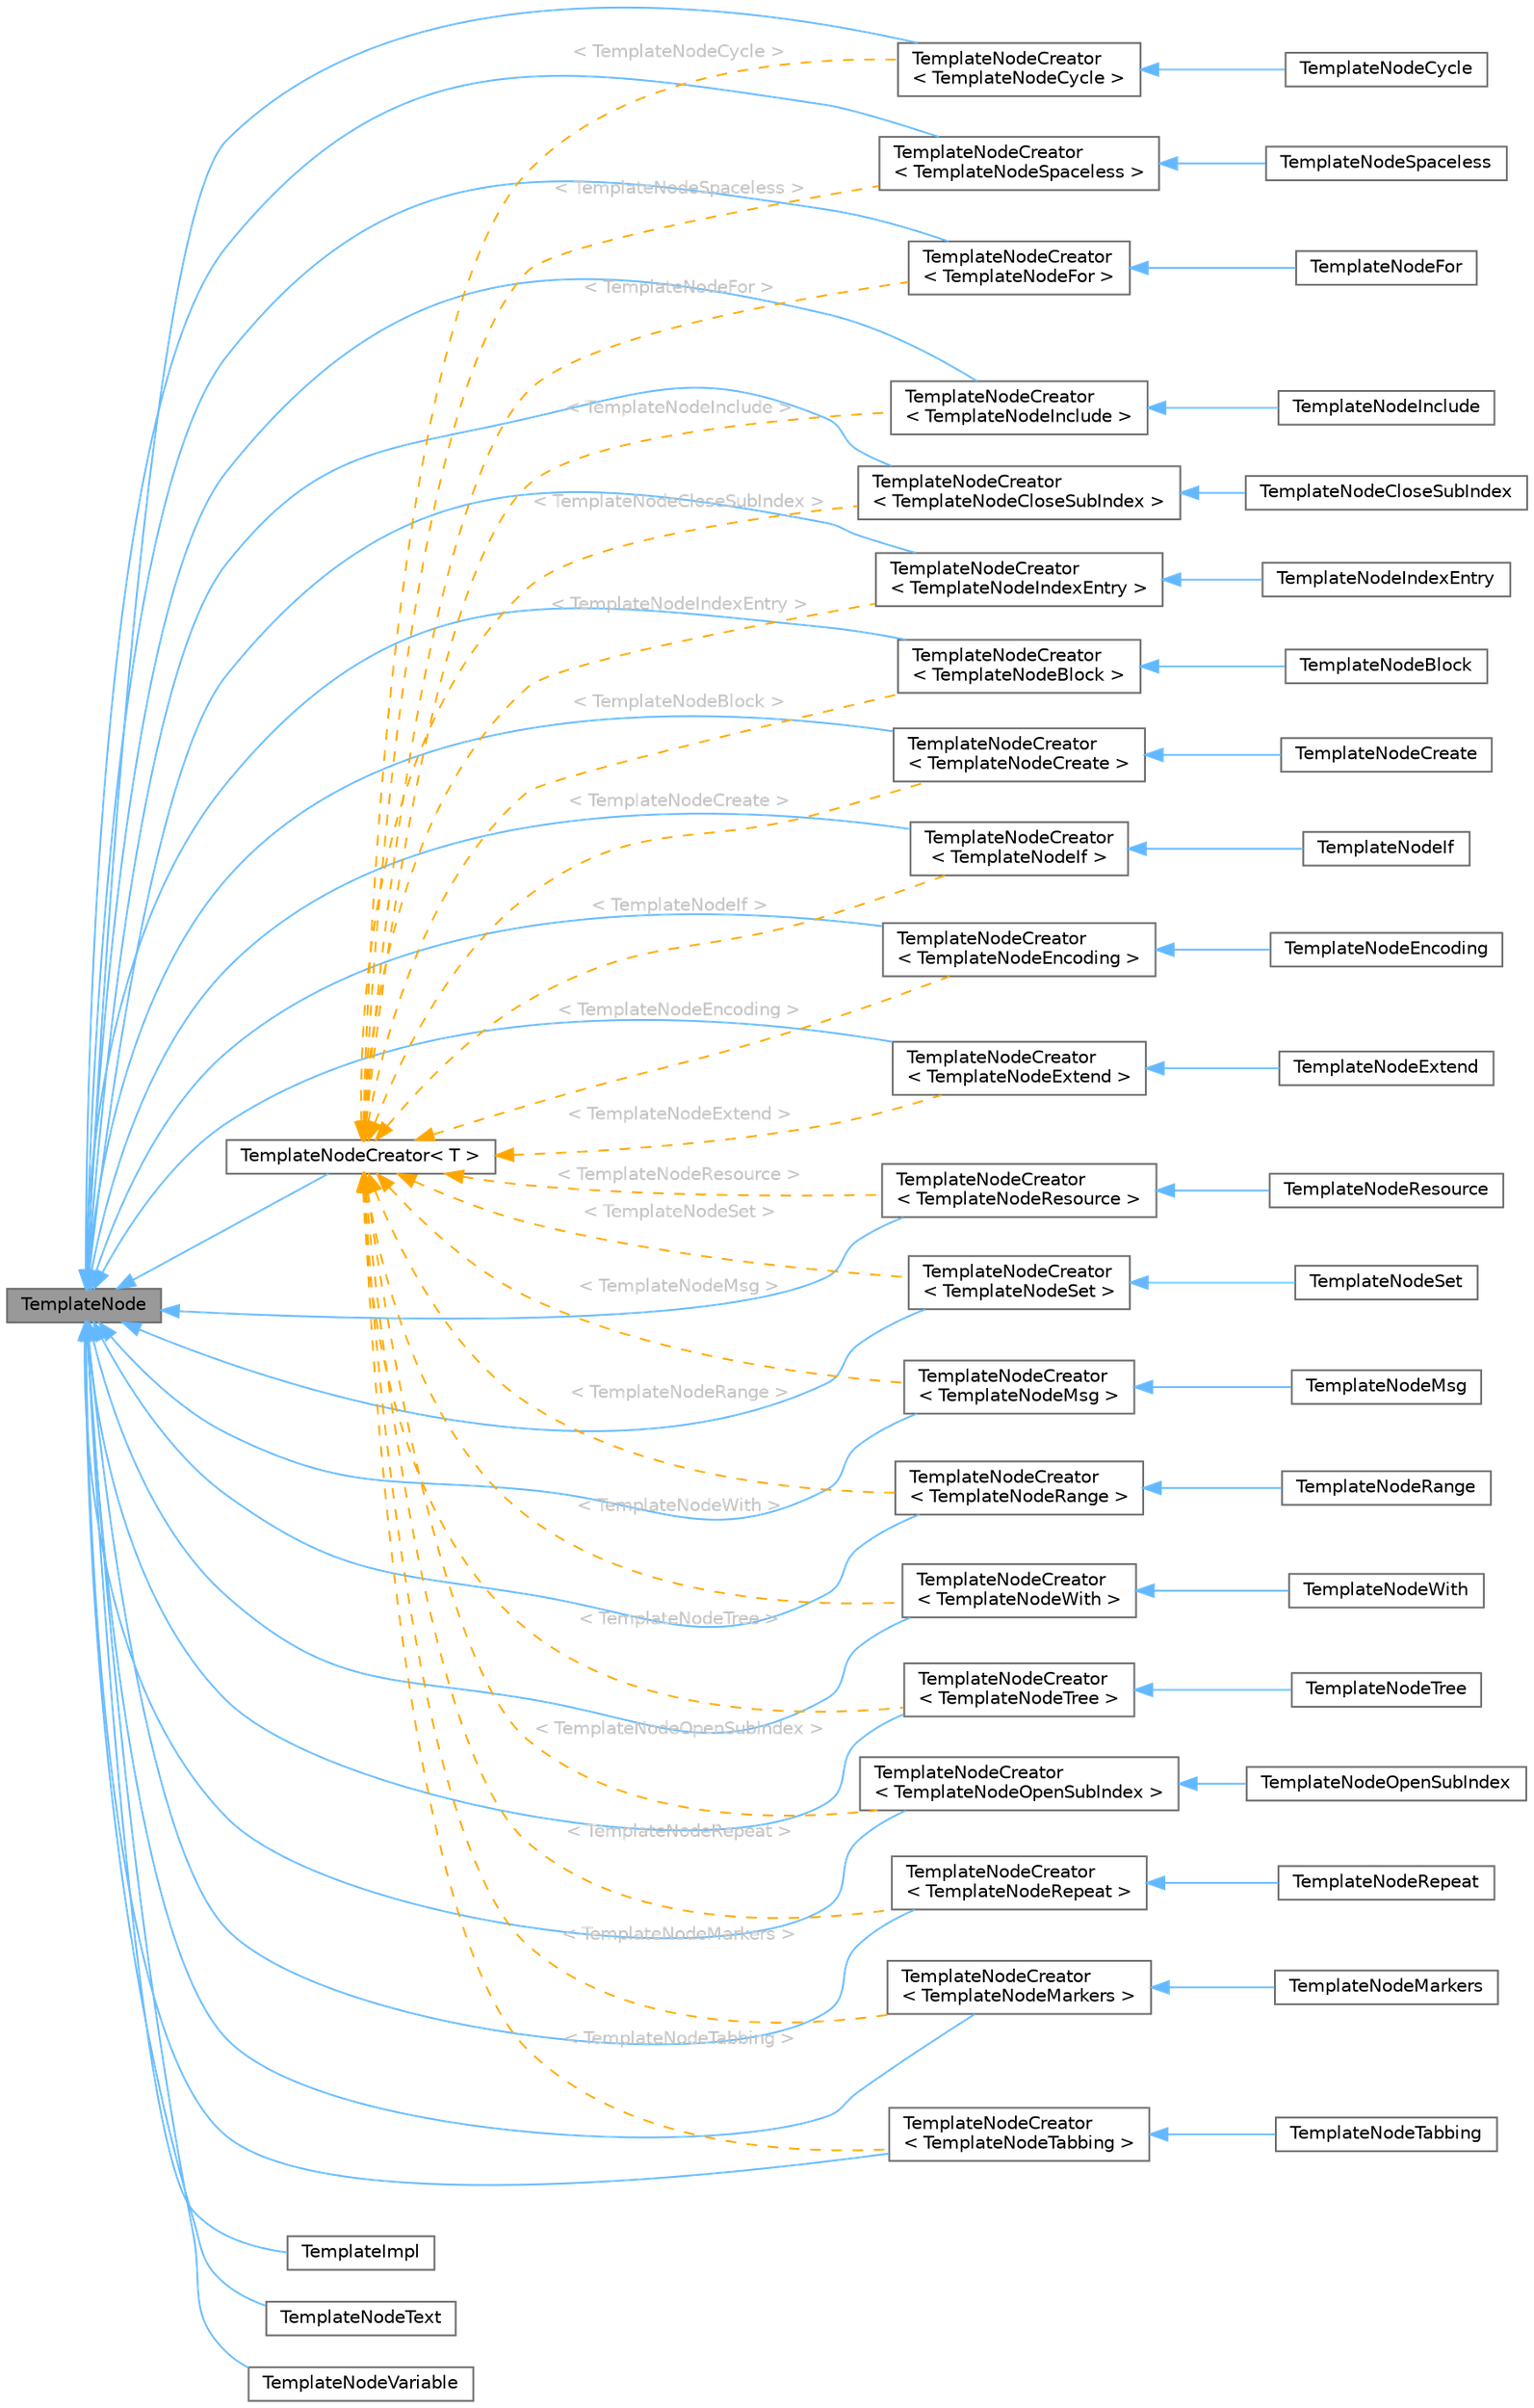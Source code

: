 digraph "TemplateNode"
{
 // INTERACTIVE_SVG=YES
 // LATEX_PDF_SIZE
  bgcolor="transparent";
  edge [fontname=Helvetica,fontsize=10,labelfontname=Helvetica,labelfontsize=10];
  node [fontname=Helvetica,fontsize=10,shape=box,height=0.2,width=0.4];
  rankdir="LR";
  Node1 [id="Node000001",label="TemplateNode",height=0.2,width=0.4,color="gray40", fillcolor="grey60", style="filled", fontcolor="black",tooltip="Base class of all nodes in a template's AST."];
  Node1 -> Node2 [id="edge1_Node000001_Node000002",dir="back",color="steelblue1",style="solid",tooltip=" "];
  Node2 [id="Node000002",label="TemplateNodeCreator\l\< TemplateNodeBlock \>",height=0.2,width=0.4,color="gray40", fillcolor="white", style="filled",URL="$d8/d78/class_template_node_creator.html",tooltip=" "];
  Node2 -> Node3 [id="edge2_Node000002_Node000003",dir="back",color="steelblue1",style="solid",tooltip=" "];
  Node3 [id="Node000003",label="TemplateNodeBlock",height=0.2,width=0.4,color="gray40", fillcolor="white", style="filled",URL="$d2/de0/class_template_node_block.html",tooltip="Class representing a 'block' tag in a template."];
  Node1 -> Node4 [id="edge3_Node000001_Node000004",dir="back",color="steelblue1",style="solid",tooltip=" "];
  Node4 [id="Node000004",label="TemplateNodeCreator\l\< TemplateNodeCloseSubIndex \>",height=0.2,width=0.4,color="gray40", fillcolor="white", style="filled",URL="$d8/d78/class_template_node_creator.html",tooltip=" "];
  Node4 -> Node5 [id="edge4_Node000004_Node000005",dir="back",color="steelblue1",style="solid",tooltip=" "];
  Node5 [id="Node000005",label="TemplateNodeCloseSubIndex",height=0.2,width=0.4,color="gray40", fillcolor="white", style="filled",URL="$dd/dff/class_template_node_close_sub_index.html",tooltip="Class representing an 'closesubindex' tag in a template."];
  Node1 -> Node6 [id="edge5_Node000001_Node000006",dir="back",color="steelblue1",style="solid",tooltip=" "];
  Node6 [id="Node000006",label="TemplateNodeCreator\l\< TemplateNodeCreate \>",height=0.2,width=0.4,color="gray40", fillcolor="white", style="filled",URL="$d8/d78/class_template_node_creator.html",tooltip=" "];
  Node6 -> Node7 [id="edge6_Node000006_Node000007",dir="back",color="steelblue1",style="solid",tooltip=" "];
  Node7 [id="Node000007",label="TemplateNodeCreate",height=0.2,width=0.4,color="gray40", fillcolor="white", style="filled",URL="$d5/dcd/class_template_node_create.html",tooltip="Class representing an 'create' tag in a template."];
  Node1 -> Node8 [id="edge7_Node000001_Node000008",dir="back",color="steelblue1",style="solid",tooltip=" "];
  Node8 [id="Node000008",label="TemplateNodeCreator\l\< TemplateNodeCycle \>",height=0.2,width=0.4,color="gray40", fillcolor="white", style="filled",URL="$d8/d78/class_template_node_creator.html",tooltip=" "];
  Node8 -> Node9 [id="edge8_Node000008_Node000009",dir="back",color="steelblue1",style="solid",tooltip=" "];
  Node9 [id="Node000009",label="TemplateNodeCycle",height=0.2,width=0.4,color="gray40", fillcolor="white", style="filled",URL="$d3/d37/class_template_node_cycle.html",tooltip="Class representing an 'cycle' tag in a template."];
  Node1 -> Node10 [id="edge9_Node000001_Node000010",dir="back",color="steelblue1",style="solid",tooltip=" "];
  Node10 [id="Node000010",label="TemplateNodeCreator\l\< TemplateNodeEncoding \>",height=0.2,width=0.4,color="gray40", fillcolor="white", style="filled",URL="$d8/d78/class_template_node_creator.html",tooltip=" "];
  Node10 -> Node11 [id="edge10_Node000010_Node000011",dir="back",color="steelblue1",style="solid",tooltip=" "];
  Node11 [id="Node000011",label="TemplateNodeEncoding",height=0.2,width=0.4,color="gray40", fillcolor="white", style="filled",URL="$d3/d38/class_template_node_encoding.html",tooltip="Class representing the 'encoding' tag in a template."];
  Node1 -> Node12 [id="edge11_Node000001_Node000012",dir="back",color="steelblue1",style="solid",tooltip=" "];
  Node12 [id="Node000012",label="TemplateNodeCreator\l\< TemplateNodeExtend \>",height=0.2,width=0.4,color="gray40", fillcolor="white", style="filled",URL="$d8/d78/class_template_node_creator.html",tooltip=" "];
  Node12 -> Node13 [id="edge12_Node000012_Node000013",dir="back",color="steelblue1",style="solid",tooltip=" "];
  Node13 [id="Node000013",label="TemplateNodeExtend",height=0.2,width=0.4,color="gray40", fillcolor="white", style="filled",URL="$d0/d21/class_template_node_extend.html",tooltip="Class representing a 'extend' tag in a template."];
  Node1 -> Node14 [id="edge13_Node000001_Node000014",dir="back",color="steelblue1",style="solid",tooltip=" "];
  Node14 [id="Node000014",label="TemplateNodeCreator\l\< TemplateNodeFor \>",height=0.2,width=0.4,color="gray40", fillcolor="white", style="filled",URL="$d8/d78/class_template_node_creator.html",tooltip=" "];
  Node14 -> Node15 [id="edge14_Node000014_Node000015",dir="back",color="steelblue1",style="solid",tooltip=" "];
  Node15 [id="Node000015",label="TemplateNodeFor",height=0.2,width=0.4,color="gray40", fillcolor="white", style="filled",URL="$d5/da1/class_template_node_for.html",tooltip="Class representing a 'for' tag in a template."];
  Node1 -> Node16 [id="edge15_Node000001_Node000016",dir="back",color="steelblue1",style="solid",tooltip=" "];
  Node16 [id="Node000016",label="TemplateNodeCreator\l\< TemplateNodeIf \>",height=0.2,width=0.4,color="gray40", fillcolor="white", style="filled",URL="$d8/d78/class_template_node_creator.html",tooltip=" "];
  Node16 -> Node17 [id="edge16_Node000016_Node000017",dir="back",color="steelblue1",style="solid",tooltip=" "];
  Node17 [id="Node000017",label="TemplateNodeIf",height=0.2,width=0.4,color="gray40", fillcolor="white", style="filled",URL="$d8/d38/class_template_node_if.html",tooltip="Class representing an 'if' tag in a template."];
  Node1 -> Node18 [id="edge17_Node000001_Node000018",dir="back",color="steelblue1",style="solid",tooltip=" "];
  Node18 [id="Node000018",label="TemplateNodeCreator\l\< TemplateNodeInclude \>",height=0.2,width=0.4,color="gray40", fillcolor="white", style="filled",URL="$d8/d78/class_template_node_creator.html",tooltip=" "];
  Node18 -> Node19 [id="edge18_Node000018_Node000019",dir="back",color="steelblue1",style="solid",tooltip=" "];
  Node19 [id="Node000019",label="TemplateNodeInclude",height=0.2,width=0.4,color="gray40", fillcolor="white", style="filled",URL="$da/d4b/class_template_node_include.html",tooltip="Class representing an 'include' tag in a template."];
  Node1 -> Node20 [id="edge19_Node000001_Node000020",dir="back",color="steelblue1",style="solid",tooltip=" "];
  Node20 [id="Node000020",label="TemplateNodeCreator\l\< TemplateNodeIndexEntry \>",height=0.2,width=0.4,color="gray40", fillcolor="white", style="filled",URL="$d8/d78/class_template_node_creator.html",tooltip=" "];
  Node20 -> Node21 [id="edge20_Node000020_Node000021",dir="back",color="steelblue1",style="solid",tooltip=" "];
  Node21 [id="Node000021",label="TemplateNodeIndexEntry",height=0.2,width=0.4,color="gray40", fillcolor="white", style="filled",URL="$da/ddd/class_template_node_index_entry.html",tooltip="Class representing an 'indexentry' tag in a template."];
  Node1 -> Node22 [id="edge21_Node000001_Node000022",dir="back",color="steelblue1",style="solid",tooltip=" "];
  Node22 [id="Node000022",label="TemplateNodeCreator\l\< TemplateNodeMarkers \>",height=0.2,width=0.4,color="gray40", fillcolor="white", style="filled",URL="$d8/d78/class_template_node_creator.html",tooltip=" "];
  Node22 -> Node23 [id="edge22_Node000022_Node000023",dir="back",color="steelblue1",style="solid",tooltip=" "];
  Node23 [id="Node000023",label="TemplateNodeMarkers",height=0.2,width=0.4,color="gray40", fillcolor="white", style="filled",URL="$d9/d8f/class_template_node_markers.html",tooltip="Class representing an 'markers' tag in a template."];
  Node1 -> Node24 [id="edge23_Node000001_Node000024",dir="back",color="steelblue1",style="solid",tooltip=" "];
  Node24 [id="Node000024",label="TemplateNodeCreator\l\< TemplateNodeMsg \>",height=0.2,width=0.4,color="gray40", fillcolor="white", style="filled",URL="$d8/d78/class_template_node_creator.html",tooltip=" "];
  Node24 -> Node25 [id="edge24_Node000024_Node000025",dir="back",color="steelblue1",style="solid",tooltip=" "];
  Node25 [id="Node000025",label="TemplateNodeMsg",height=0.2,width=0.4,color="gray40", fillcolor="white", style="filled",URL="$d4/d50/class_template_node_msg.html",tooltip="Class representing an 'markers' tag in a template."];
  Node1 -> Node26 [id="edge25_Node000001_Node000026",dir="back",color="steelblue1",style="solid",tooltip=" "];
  Node26 [id="Node000026",label="TemplateNodeCreator\l\< TemplateNodeOpenSubIndex \>",height=0.2,width=0.4,color="gray40", fillcolor="white", style="filled",URL="$d8/d78/class_template_node_creator.html",tooltip=" "];
  Node26 -> Node27 [id="edge26_Node000026_Node000027",dir="back",color="steelblue1",style="solid",tooltip=" "];
  Node27 [id="Node000027",label="TemplateNodeOpenSubIndex",height=0.2,width=0.4,color="gray40", fillcolor="white", style="filled",URL="$d6/d20/class_template_node_open_sub_index.html",tooltip="Class representing an 'opensubindex' tag in a template."];
  Node1 -> Node28 [id="edge27_Node000001_Node000028",dir="back",color="steelblue1",style="solid",tooltip=" "];
  Node28 [id="Node000028",label="TemplateNodeCreator\l\< TemplateNodeRange \>",height=0.2,width=0.4,color="gray40", fillcolor="white", style="filled",URL="$d8/d78/class_template_node_creator.html",tooltip=" "];
  Node28 -> Node29 [id="edge28_Node000028_Node000029",dir="back",color="steelblue1",style="solid",tooltip=" "];
  Node29 [id="Node000029",label="TemplateNodeRange",height=0.2,width=0.4,color="gray40", fillcolor="white", style="filled",URL="$d6/d83/class_template_node_range.html",tooltip="Class representing a 'range' tag in a template."];
  Node1 -> Node30 [id="edge29_Node000001_Node000030",dir="back",color="steelblue1",style="solid",tooltip=" "];
  Node30 [id="Node000030",label="TemplateNodeCreator\l\< TemplateNodeRepeat \>",height=0.2,width=0.4,color="gray40", fillcolor="white", style="filled",URL="$d8/d78/class_template_node_creator.html",tooltip=" "];
  Node30 -> Node31 [id="edge30_Node000030_Node000031",dir="back",color="steelblue1",style="solid",tooltip=" "];
  Node31 [id="Node000031",label="TemplateNodeRepeat",height=0.2,width=0.4,color="gray40", fillcolor="white", style="filled",URL="$db/d54/class_template_node_repeat.html",tooltip="Class representing a 'for' tag in a template."];
  Node1 -> Node32 [id="edge31_Node000001_Node000032",dir="back",color="steelblue1",style="solid",tooltip=" "];
  Node32 [id="Node000032",label="TemplateNodeCreator\l\< TemplateNodeResource \>",height=0.2,width=0.4,color="gray40", fillcolor="white", style="filled",URL="$d8/d78/class_template_node_creator.html",tooltip=" "];
  Node32 -> Node33 [id="edge32_Node000032_Node000033",dir="back",color="steelblue1",style="solid",tooltip=" "];
  Node33 [id="Node000033",label="TemplateNodeResource",height=0.2,width=0.4,color="gray40", fillcolor="white", style="filled",URL="$d8/d57/class_template_node_resource.html",tooltip="Class representing an 'markers' tag in a template."];
  Node1 -> Node34 [id="edge33_Node000001_Node000034",dir="back",color="steelblue1",style="solid",tooltip=" "];
  Node34 [id="Node000034",label="TemplateNodeCreator\l\< TemplateNodeSet \>",height=0.2,width=0.4,color="gray40", fillcolor="white", style="filled",URL="$d8/d78/class_template_node_creator.html",tooltip=" "];
  Node34 -> Node35 [id="edge34_Node000034_Node000035",dir="back",color="steelblue1",style="solid",tooltip=" "];
  Node35 [id="Node000035",label="TemplateNodeSet",height=0.2,width=0.4,color="gray40", fillcolor="white", style="filled",URL="$d3/d86/class_template_node_set.html",tooltip="Class representing an 'set' tag in a template."];
  Node1 -> Node36 [id="edge35_Node000001_Node000036",dir="back",color="steelblue1",style="solid",tooltip=" "];
  Node36 [id="Node000036",label="TemplateNodeCreator\l\< TemplateNodeSpaceless \>",height=0.2,width=0.4,color="gray40", fillcolor="white", style="filled",URL="$d8/d78/class_template_node_creator.html",tooltip=" "];
  Node36 -> Node37 [id="edge36_Node000036_Node000037",dir="back",color="steelblue1",style="solid",tooltip=" "];
  Node37 [id="Node000037",label="TemplateNodeSpaceless",height=0.2,width=0.4,color="gray40", fillcolor="white", style="filled",URL="$df/dc6/class_template_node_spaceless.html",tooltip="Class representing an 'spaceless' tag in a template."];
  Node1 -> Node38 [id="edge37_Node000001_Node000038",dir="back",color="steelblue1",style="solid",tooltip=" "];
  Node38 [id="Node000038",label="TemplateNodeCreator\l\< TemplateNodeTabbing \>",height=0.2,width=0.4,color="gray40", fillcolor="white", style="filled",URL="$d8/d78/class_template_node_creator.html",tooltip=" "];
  Node38 -> Node39 [id="edge38_Node000038_Node000039",dir="back",color="steelblue1",style="solid",tooltip=" "];
  Node39 [id="Node000039",label="TemplateNodeTabbing",height=0.2,width=0.4,color="gray40", fillcolor="white", style="filled",URL="$da/da1/class_template_node_tabbing.html",tooltip="Class representing an 'tabbing' tag in a template."];
  Node1 -> Node40 [id="edge39_Node000001_Node000040",dir="back",color="steelblue1",style="solid",tooltip=" "];
  Node40 [id="Node000040",label="TemplateNodeCreator\l\< TemplateNodeTree \>",height=0.2,width=0.4,color="gray40", fillcolor="white", style="filled",URL="$d8/d78/class_template_node_creator.html",tooltip=" "];
  Node40 -> Node41 [id="edge40_Node000040_Node000041",dir="back",color="steelblue1",style="solid",tooltip=" "];
  Node41 [id="Node000041",label="TemplateNodeTree",height=0.2,width=0.4,color="gray40", fillcolor="white", style="filled",URL="$d8/d31/class_template_node_tree.html",tooltip="Class representing an 'tree' tag in a template."];
  Node1 -> Node42 [id="edge41_Node000001_Node000042",dir="back",color="steelblue1",style="solid",tooltip=" "];
  Node42 [id="Node000042",label="TemplateNodeCreator\l\< TemplateNodeWith \>",height=0.2,width=0.4,color="gray40", fillcolor="white", style="filled",URL="$d8/d78/class_template_node_creator.html",tooltip=" "];
  Node42 -> Node43 [id="edge42_Node000042_Node000043",dir="back",color="steelblue1",style="solid",tooltip=" "];
  Node43 [id="Node000043",label="TemplateNodeWith",height=0.2,width=0.4,color="gray40", fillcolor="white", style="filled",URL="$d6/df7/class_template_node_with.html",tooltip="Class representing an 'with' tag in a template."];
  Node1 -> Node44 [id="edge43_Node000001_Node000044",dir="back",color="steelblue1",style="solid",tooltip=" "];
  Node44 [id="Node000044",label="TemplateImpl",height=0.2,width=0.4,color="gray40", fillcolor="white", style="filled",URL="$d6/d07/class_template_impl.html",tooltip="Internal class representing the implementation of a template."];
  Node1 -> Node45 [id="edge44_Node000001_Node000045",dir="back",color="steelblue1",style="solid",tooltip=" "];
  Node45 [id="Node000045",label="TemplateNodeCreator\< T \>",height=0.2,width=0.4,color="gray40", fillcolor="white", style="filled",URL="$d8/d78/class_template_node_creator.html",tooltip="Helper class for creating template AST tag nodes and returning the template for a given node."];
  Node45 -> Node2 [id="edge45_Node000045_Node000002",dir="back",color="orange",style="dashed",tooltip=" ",label=" \< TemplateNodeBlock \>",fontcolor="grey" ];
  Node45 -> Node4 [id="edge46_Node000045_Node000004",dir="back",color="orange",style="dashed",tooltip=" ",label=" \< TemplateNodeCloseSubIndex \>",fontcolor="grey" ];
  Node45 -> Node6 [id="edge47_Node000045_Node000006",dir="back",color="orange",style="dashed",tooltip=" ",label=" \< TemplateNodeCreate \>",fontcolor="grey" ];
  Node45 -> Node8 [id="edge48_Node000045_Node000008",dir="back",color="orange",style="dashed",tooltip=" ",label=" \< TemplateNodeCycle \>",fontcolor="grey" ];
  Node45 -> Node10 [id="edge49_Node000045_Node000010",dir="back",color="orange",style="dashed",tooltip=" ",label=" \< TemplateNodeEncoding \>",fontcolor="grey" ];
  Node45 -> Node12 [id="edge50_Node000045_Node000012",dir="back",color="orange",style="dashed",tooltip=" ",label=" \< TemplateNodeExtend \>",fontcolor="grey" ];
  Node45 -> Node14 [id="edge51_Node000045_Node000014",dir="back",color="orange",style="dashed",tooltip=" ",label=" \< TemplateNodeFor \>",fontcolor="grey" ];
  Node45 -> Node16 [id="edge52_Node000045_Node000016",dir="back",color="orange",style="dashed",tooltip=" ",label=" \< TemplateNodeIf \>",fontcolor="grey" ];
  Node45 -> Node18 [id="edge53_Node000045_Node000018",dir="back",color="orange",style="dashed",tooltip=" ",label=" \< TemplateNodeInclude \>",fontcolor="grey" ];
  Node45 -> Node20 [id="edge54_Node000045_Node000020",dir="back",color="orange",style="dashed",tooltip=" ",label=" \< TemplateNodeIndexEntry \>",fontcolor="grey" ];
  Node45 -> Node22 [id="edge55_Node000045_Node000022",dir="back",color="orange",style="dashed",tooltip=" ",label=" \< TemplateNodeMarkers \>",fontcolor="grey" ];
  Node45 -> Node24 [id="edge56_Node000045_Node000024",dir="back",color="orange",style="dashed",tooltip=" ",label=" \< TemplateNodeMsg \>",fontcolor="grey" ];
  Node45 -> Node26 [id="edge57_Node000045_Node000026",dir="back",color="orange",style="dashed",tooltip=" ",label=" \< TemplateNodeOpenSubIndex \>",fontcolor="grey" ];
  Node45 -> Node28 [id="edge58_Node000045_Node000028",dir="back",color="orange",style="dashed",tooltip=" ",label=" \< TemplateNodeRange \>",fontcolor="grey" ];
  Node45 -> Node30 [id="edge59_Node000045_Node000030",dir="back",color="orange",style="dashed",tooltip=" ",label=" \< TemplateNodeRepeat \>",fontcolor="grey" ];
  Node45 -> Node32 [id="edge60_Node000045_Node000032",dir="back",color="orange",style="dashed",tooltip=" ",label=" \< TemplateNodeResource \>",fontcolor="grey" ];
  Node45 -> Node34 [id="edge61_Node000045_Node000034",dir="back",color="orange",style="dashed",tooltip=" ",label=" \< TemplateNodeSet \>",fontcolor="grey" ];
  Node45 -> Node36 [id="edge62_Node000045_Node000036",dir="back",color="orange",style="dashed",tooltip=" ",label=" \< TemplateNodeSpaceless \>",fontcolor="grey" ];
  Node45 -> Node38 [id="edge63_Node000045_Node000038",dir="back",color="orange",style="dashed",tooltip=" ",label=" \< TemplateNodeTabbing \>",fontcolor="grey" ];
  Node45 -> Node40 [id="edge64_Node000045_Node000040",dir="back",color="orange",style="dashed",tooltip=" ",label=" \< TemplateNodeTree \>",fontcolor="grey" ];
  Node45 -> Node42 [id="edge65_Node000045_Node000042",dir="back",color="orange",style="dashed",tooltip=" ",label=" \< TemplateNodeWith \>",fontcolor="grey" ];
  Node1 -> Node46 [id="edge66_Node000001_Node000046",dir="back",color="steelblue1",style="solid",tooltip=" "];
  Node46 [id="Node000046",label="TemplateNodeText",height=0.2,width=0.4,color="gray40", fillcolor="white", style="filled",URL="$d9/daf/class_template_node_text.html",tooltip="Class representing a piece of plain text in a template."];
  Node1 -> Node47 [id="edge67_Node000001_Node000047",dir="back",color="steelblue1",style="solid",tooltip=" "];
  Node47 [id="Node000047",label="TemplateNodeVariable",height=0.2,width=0.4,color="gray40", fillcolor="white", style="filled",URL="$d9/d06/class_template_node_variable.html",tooltip="Class representing a variable in a template."];
}
